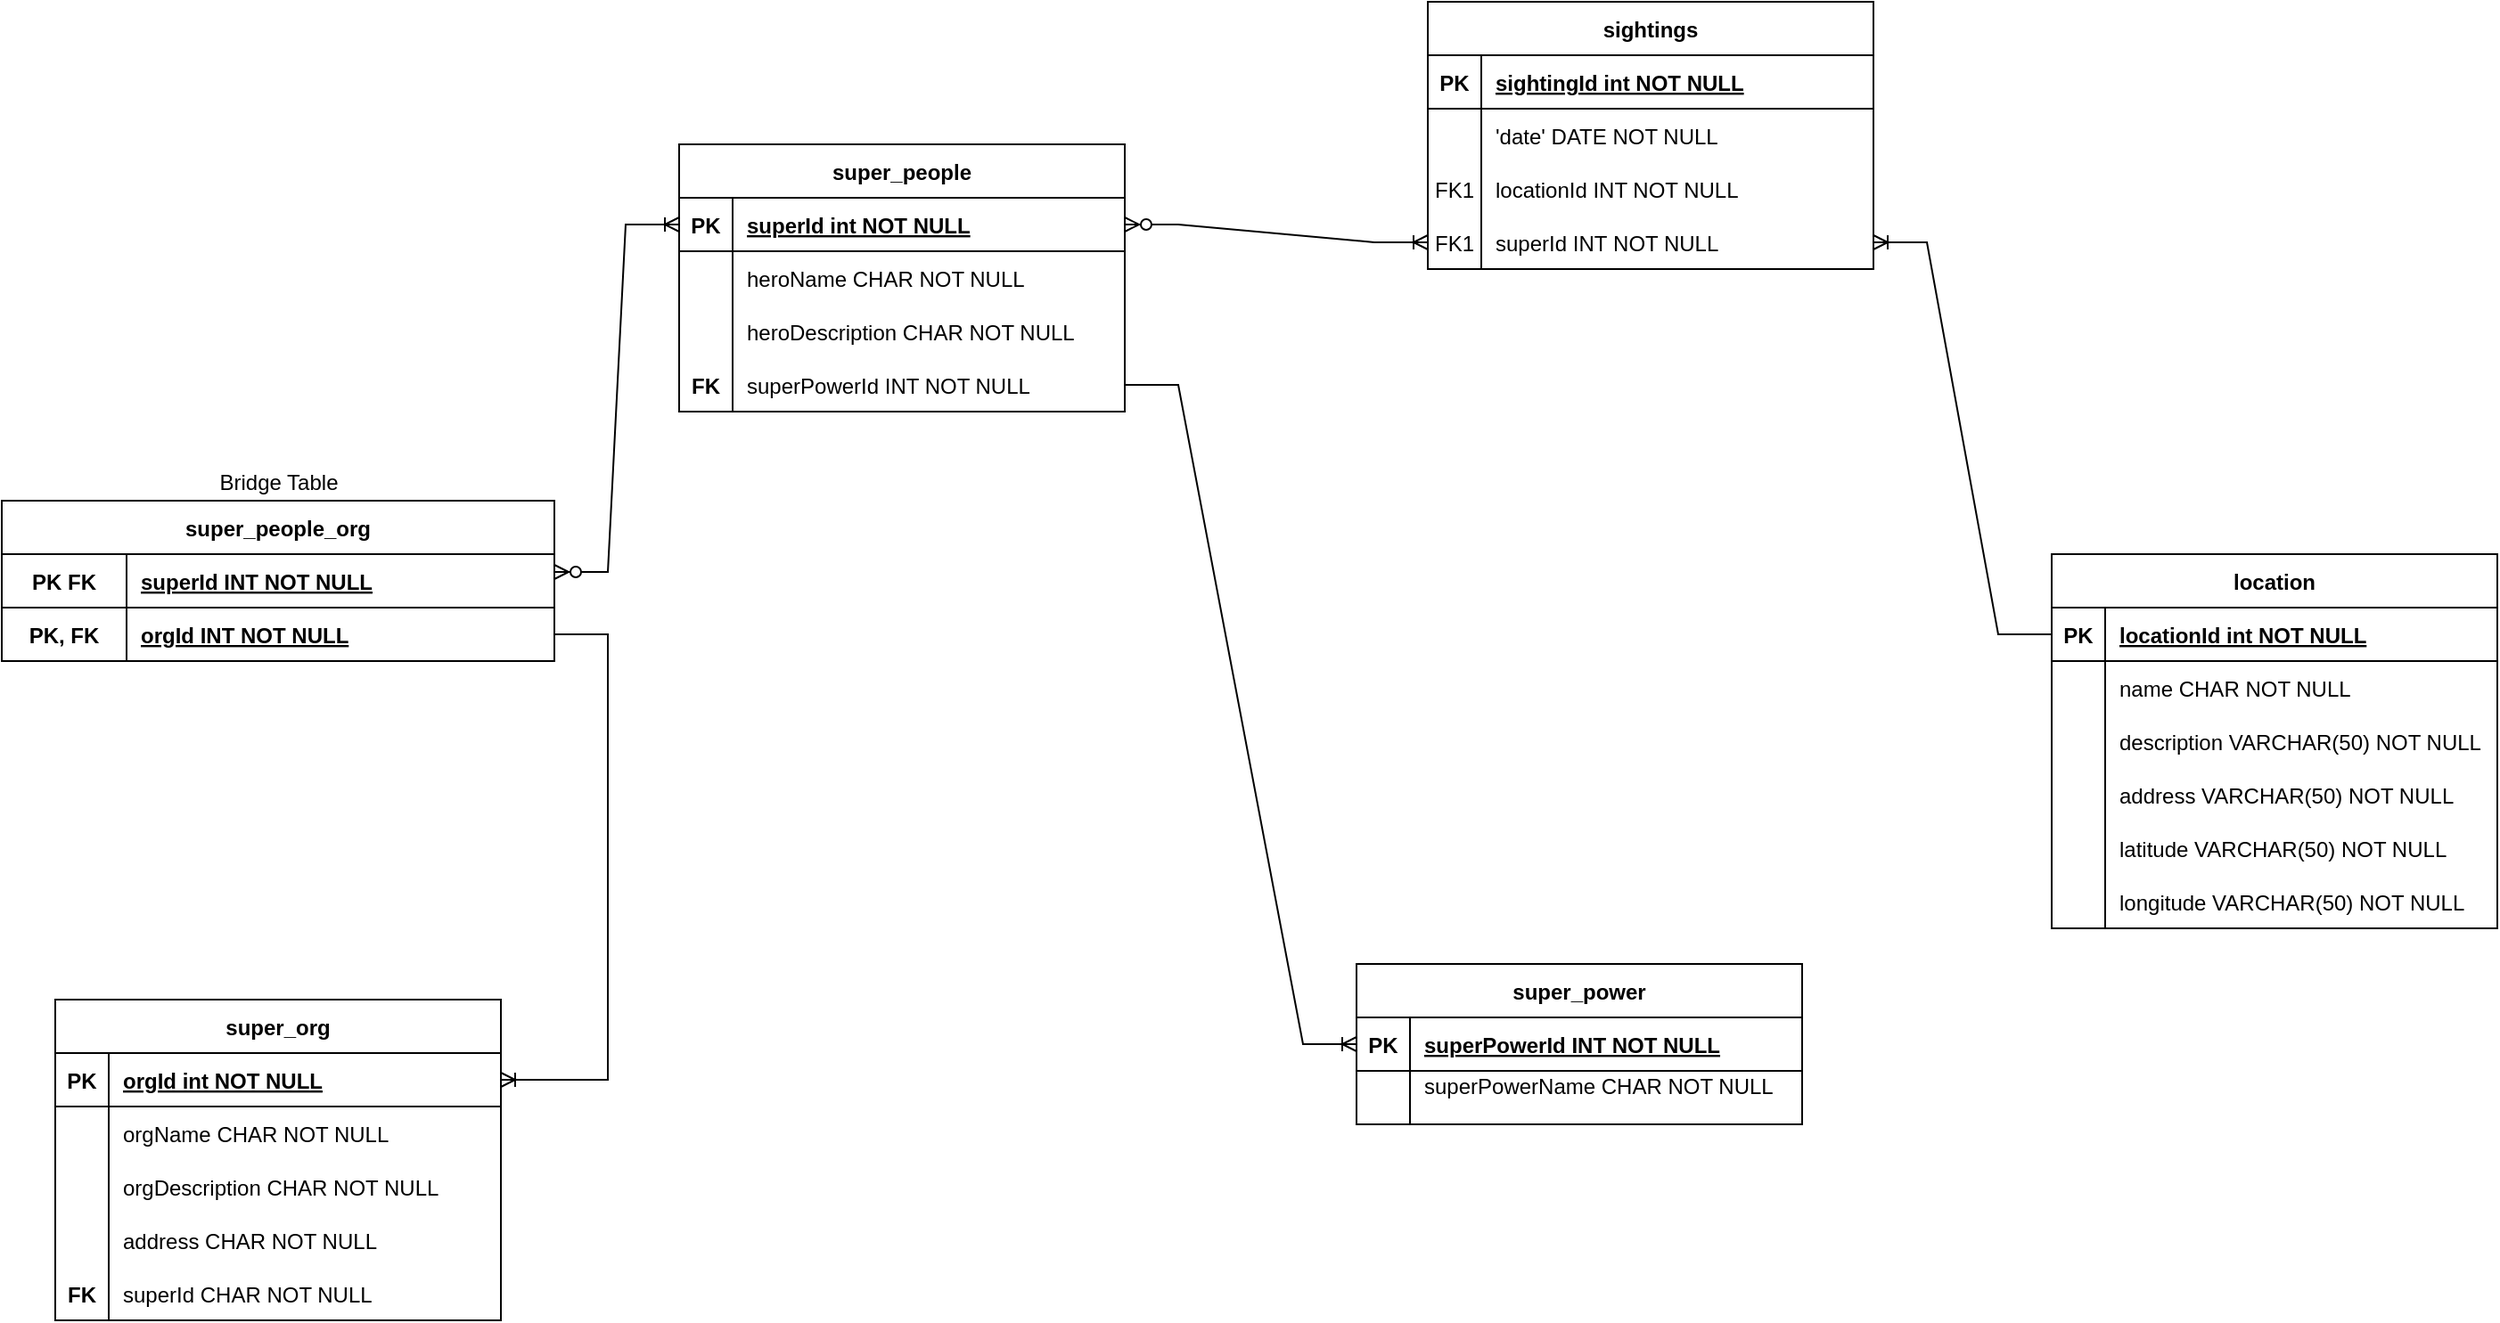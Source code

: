 <mxfile version="19.0.3" type="github">
  <diagram id="R2lEEEUBdFMjLlhIrx00" name="Page-1">
    <mxGraphModel dx="1664" dy="926" grid="1" gridSize="10" guides="1" tooltips="1" connect="1" arrows="1" fold="1" page="1" pageScale="1" pageWidth="850" pageHeight="1100" math="0" shadow="0" extFonts="Permanent Marker^https://fonts.googleapis.com/css?family=Permanent+Marker">
      <root>
        <mxCell id="0" />
        <mxCell id="1" parent="0" />
        <mxCell id="K7NEMgN2-_kQhIA2HiCQ-1" value="super_org" style="shape=table;startSize=30;container=1;collapsible=1;childLayout=tableLayout;fixedRows=1;rowLines=0;fontStyle=1;align=center;resizeLast=1;" parent="1" vertex="1">
          <mxGeometry x="200" y="640" width="250" height="180" as="geometry" />
        </mxCell>
        <mxCell id="K7NEMgN2-_kQhIA2HiCQ-2" value="" style="shape=partialRectangle;collapsible=0;dropTarget=0;pointerEvents=0;fillColor=none;points=[[0,0.5],[1,0.5]];portConstraint=eastwest;top=0;left=0;right=0;bottom=1;" parent="K7NEMgN2-_kQhIA2HiCQ-1" vertex="1">
          <mxGeometry y="30" width="250" height="30" as="geometry" />
        </mxCell>
        <mxCell id="K7NEMgN2-_kQhIA2HiCQ-3" value="PK" style="shape=partialRectangle;overflow=hidden;connectable=0;fillColor=none;top=0;left=0;bottom=0;right=0;fontStyle=1;" parent="K7NEMgN2-_kQhIA2HiCQ-2" vertex="1">
          <mxGeometry width="30" height="30" as="geometry">
            <mxRectangle width="30" height="30" as="alternateBounds" />
          </mxGeometry>
        </mxCell>
        <mxCell id="K7NEMgN2-_kQhIA2HiCQ-4" value="orgId int NOT NULL " style="shape=partialRectangle;overflow=hidden;connectable=0;fillColor=none;top=0;left=0;bottom=0;right=0;align=left;spacingLeft=6;fontStyle=5;" parent="K7NEMgN2-_kQhIA2HiCQ-2" vertex="1">
          <mxGeometry x="30" width="220" height="30" as="geometry">
            <mxRectangle width="220" height="30" as="alternateBounds" />
          </mxGeometry>
        </mxCell>
        <mxCell id="K7NEMgN2-_kQhIA2HiCQ-8" value="" style="shape=partialRectangle;collapsible=0;dropTarget=0;pointerEvents=0;fillColor=none;points=[[0,0.5],[1,0.5]];portConstraint=eastwest;top=0;left=0;right=0;bottom=0;" parent="K7NEMgN2-_kQhIA2HiCQ-1" vertex="1">
          <mxGeometry y="60" width="250" height="30" as="geometry" />
        </mxCell>
        <mxCell id="K7NEMgN2-_kQhIA2HiCQ-9" value="" style="shape=partialRectangle;overflow=hidden;connectable=0;fillColor=none;top=0;left=0;bottom=0;right=0;" parent="K7NEMgN2-_kQhIA2HiCQ-8" vertex="1">
          <mxGeometry width="30" height="30" as="geometry">
            <mxRectangle width="30" height="30" as="alternateBounds" />
          </mxGeometry>
        </mxCell>
        <mxCell id="K7NEMgN2-_kQhIA2HiCQ-10" value="orgName CHAR NOT NULL" style="shape=partialRectangle;overflow=hidden;connectable=0;fillColor=none;top=0;left=0;bottom=0;right=0;align=left;spacingLeft=6;" parent="K7NEMgN2-_kQhIA2HiCQ-8" vertex="1">
          <mxGeometry x="30" width="220" height="30" as="geometry">
            <mxRectangle width="220" height="30" as="alternateBounds" />
          </mxGeometry>
        </mxCell>
        <mxCell id="-p9eMFH9bzSsPWLqID-9-50" value="" style="shape=partialRectangle;collapsible=0;dropTarget=0;pointerEvents=0;fillColor=none;points=[[0,0.5],[1,0.5]];portConstraint=eastwest;top=0;left=0;right=0;bottom=0;" parent="K7NEMgN2-_kQhIA2HiCQ-1" vertex="1">
          <mxGeometry y="90" width="250" height="30" as="geometry" />
        </mxCell>
        <mxCell id="-p9eMFH9bzSsPWLqID-9-51" value="" style="shape=partialRectangle;overflow=hidden;connectable=0;fillColor=none;top=0;left=0;bottom=0;right=0;" parent="-p9eMFH9bzSsPWLqID-9-50" vertex="1">
          <mxGeometry width="30" height="30" as="geometry">
            <mxRectangle width="30" height="30" as="alternateBounds" />
          </mxGeometry>
        </mxCell>
        <mxCell id="-p9eMFH9bzSsPWLqID-9-52" value="orgDescription CHAR NOT NULL" style="shape=partialRectangle;overflow=hidden;connectable=0;fillColor=none;top=0;left=0;bottom=0;right=0;align=left;spacingLeft=6;" parent="-p9eMFH9bzSsPWLqID-9-50" vertex="1">
          <mxGeometry x="30" width="220" height="30" as="geometry">
            <mxRectangle width="220" height="30" as="alternateBounds" />
          </mxGeometry>
        </mxCell>
        <mxCell id="-p9eMFH9bzSsPWLqID-9-53" value="" style="shape=partialRectangle;collapsible=0;dropTarget=0;pointerEvents=0;fillColor=none;points=[[0,0.5],[1,0.5]];portConstraint=eastwest;top=0;left=0;right=0;bottom=0;" parent="K7NEMgN2-_kQhIA2HiCQ-1" vertex="1">
          <mxGeometry y="120" width="250" height="30" as="geometry" />
        </mxCell>
        <mxCell id="-p9eMFH9bzSsPWLqID-9-54" value="" style="shape=partialRectangle;overflow=hidden;connectable=0;fillColor=none;top=0;left=0;bottom=0;right=0;" parent="-p9eMFH9bzSsPWLqID-9-53" vertex="1">
          <mxGeometry width="30" height="30" as="geometry">
            <mxRectangle width="30" height="30" as="alternateBounds" />
          </mxGeometry>
        </mxCell>
        <mxCell id="-p9eMFH9bzSsPWLqID-9-55" value="address CHAR NOT NULL" style="shape=partialRectangle;overflow=hidden;connectable=0;fillColor=none;top=0;left=0;bottom=0;right=0;align=left;spacingLeft=6;" parent="-p9eMFH9bzSsPWLqID-9-53" vertex="1">
          <mxGeometry x="30" width="220" height="30" as="geometry">
            <mxRectangle width="220" height="30" as="alternateBounds" />
          </mxGeometry>
        </mxCell>
        <mxCell id="-p9eMFH9bzSsPWLqID-9-75" value="" style="shape=partialRectangle;collapsible=0;dropTarget=0;pointerEvents=0;fillColor=none;points=[[0,0.5],[1,0.5]];portConstraint=eastwest;top=0;left=0;right=0;bottom=0;" parent="K7NEMgN2-_kQhIA2HiCQ-1" vertex="1">
          <mxGeometry y="150" width="250" height="30" as="geometry" />
        </mxCell>
        <mxCell id="-p9eMFH9bzSsPWLqID-9-76" value="FK" style="shape=partialRectangle;overflow=hidden;connectable=0;fillColor=none;top=0;left=0;bottom=0;right=0;fontStyle=1" parent="-p9eMFH9bzSsPWLqID-9-75" vertex="1">
          <mxGeometry width="30" height="30" as="geometry">
            <mxRectangle width="30" height="30" as="alternateBounds" />
          </mxGeometry>
        </mxCell>
        <mxCell id="-p9eMFH9bzSsPWLqID-9-77" value="superId CHAR NOT NULL" style="shape=partialRectangle;overflow=hidden;connectable=0;fillColor=none;top=0;left=0;bottom=0;right=0;align=left;spacingLeft=6;" parent="-p9eMFH9bzSsPWLqID-9-75" vertex="1">
          <mxGeometry x="30" width="220" height="30" as="geometry">
            <mxRectangle width="220" height="30" as="alternateBounds" />
          </mxGeometry>
        </mxCell>
        <mxCell id="K7NEMgN2-_kQhIA2HiCQ-20" value="sightings" style="shape=table;startSize=30;container=1;collapsible=1;childLayout=tableLayout;fixedRows=1;rowLines=0;fontStyle=1;align=center;resizeLast=1;" parent="1" vertex="1">
          <mxGeometry x="970" y="80" width="250" height="150" as="geometry" />
        </mxCell>
        <mxCell id="K7NEMgN2-_kQhIA2HiCQ-21" value="" style="shape=partialRectangle;collapsible=0;dropTarget=0;pointerEvents=0;fillColor=none;points=[[0,0.5],[1,0.5]];portConstraint=eastwest;top=0;left=0;right=0;bottom=1;" parent="K7NEMgN2-_kQhIA2HiCQ-20" vertex="1">
          <mxGeometry y="30" width="250" height="30" as="geometry" />
        </mxCell>
        <mxCell id="K7NEMgN2-_kQhIA2HiCQ-22" value="PK" style="shape=partialRectangle;overflow=hidden;connectable=0;fillColor=none;top=0;left=0;bottom=0;right=0;fontStyle=1;" parent="K7NEMgN2-_kQhIA2HiCQ-21" vertex="1">
          <mxGeometry width="30" height="30" as="geometry">
            <mxRectangle width="30" height="30" as="alternateBounds" />
          </mxGeometry>
        </mxCell>
        <mxCell id="K7NEMgN2-_kQhIA2HiCQ-23" value="sightingId int NOT NULL " style="shape=partialRectangle;overflow=hidden;connectable=0;fillColor=none;top=0;left=0;bottom=0;right=0;align=left;spacingLeft=6;fontStyle=5;" parent="K7NEMgN2-_kQhIA2HiCQ-21" vertex="1">
          <mxGeometry x="30" width="220" height="30" as="geometry">
            <mxRectangle width="220" height="30" as="alternateBounds" />
          </mxGeometry>
        </mxCell>
        <mxCell id="K7NEMgN2-_kQhIA2HiCQ-27" value="" style="shape=partialRectangle;collapsible=0;dropTarget=0;pointerEvents=0;fillColor=none;points=[[0,0.5],[1,0.5]];portConstraint=eastwest;top=0;left=0;right=0;bottom=0;" parent="K7NEMgN2-_kQhIA2HiCQ-20" vertex="1">
          <mxGeometry y="60" width="250" height="30" as="geometry" />
        </mxCell>
        <mxCell id="K7NEMgN2-_kQhIA2HiCQ-28" value="" style="shape=partialRectangle;overflow=hidden;connectable=0;fillColor=none;top=0;left=0;bottom=0;right=0;" parent="K7NEMgN2-_kQhIA2HiCQ-27" vertex="1">
          <mxGeometry width="30" height="30" as="geometry">
            <mxRectangle width="30" height="30" as="alternateBounds" />
          </mxGeometry>
        </mxCell>
        <mxCell id="K7NEMgN2-_kQhIA2HiCQ-29" value="&#39;date&#39; DATE NOT NULL" style="shape=partialRectangle;overflow=hidden;connectable=0;fillColor=none;top=0;left=0;bottom=0;right=0;align=left;spacingLeft=6;" parent="K7NEMgN2-_kQhIA2HiCQ-27" vertex="1">
          <mxGeometry x="30" width="220" height="30" as="geometry">
            <mxRectangle width="220" height="30" as="alternateBounds" />
          </mxGeometry>
        </mxCell>
        <mxCell id="K7NEMgN2-_kQhIA2HiCQ-24" value="" style="shape=partialRectangle;collapsible=0;dropTarget=0;pointerEvents=0;fillColor=none;points=[[0,0.5],[1,0.5]];portConstraint=eastwest;top=0;left=0;right=0;bottom=0;" parent="K7NEMgN2-_kQhIA2HiCQ-20" vertex="1">
          <mxGeometry y="90" width="250" height="30" as="geometry" />
        </mxCell>
        <mxCell id="K7NEMgN2-_kQhIA2HiCQ-25" value="FK1" style="shape=partialRectangle;overflow=hidden;connectable=0;fillColor=none;top=0;left=0;bottom=0;right=0;" parent="K7NEMgN2-_kQhIA2HiCQ-24" vertex="1">
          <mxGeometry width="30" height="30" as="geometry">
            <mxRectangle width="30" height="30" as="alternateBounds" />
          </mxGeometry>
        </mxCell>
        <mxCell id="K7NEMgN2-_kQhIA2HiCQ-26" value="locationId INT NOT NULL" style="shape=partialRectangle;overflow=hidden;connectable=0;fillColor=none;top=0;left=0;bottom=0;right=0;align=left;spacingLeft=6;" parent="K7NEMgN2-_kQhIA2HiCQ-24" vertex="1">
          <mxGeometry x="30" width="220" height="30" as="geometry">
            <mxRectangle width="220" height="30" as="alternateBounds" />
          </mxGeometry>
        </mxCell>
        <mxCell id="-p9eMFH9bzSsPWLqID-9-38" value="" style="shape=partialRectangle;collapsible=0;dropTarget=0;pointerEvents=0;fillColor=none;points=[[0,0.5],[1,0.5]];portConstraint=eastwest;top=0;left=0;right=0;bottom=0;" parent="K7NEMgN2-_kQhIA2HiCQ-20" vertex="1">
          <mxGeometry y="120" width="250" height="30" as="geometry" />
        </mxCell>
        <mxCell id="-p9eMFH9bzSsPWLqID-9-39" value="FK1" style="shape=partialRectangle;overflow=hidden;connectable=0;fillColor=none;top=0;left=0;bottom=0;right=0;" parent="-p9eMFH9bzSsPWLqID-9-38" vertex="1">
          <mxGeometry width="30" height="30" as="geometry">
            <mxRectangle width="30" height="30" as="alternateBounds" />
          </mxGeometry>
        </mxCell>
        <mxCell id="-p9eMFH9bzSsPWLqID-9-40" value="superId INT NOT NULL" style="shape=partialRectangle;overflow=hidden;connectable=0;fillColor=none;top=0;left=0;bottom=0;right=0;align=left;spacingLeft=6;" parent="-p9eMFH9bzSsPWLqID-9-38" vertex="1">
          <mxGeometry x="30" width="220" height="30" as="geometry">
            <mxRectangle width="220" height="30" as="alternateBounds" />
          </mxGeometry>
        </mxCell>
        <mxCell id="K7NEMgN2-_kQhIA2HiCQ-30" value="super_people" style="shape=table;startSize=30;container=1;collapsible=1;childLayout=tableLayout;fixedRows=1;rowLines=0;fontStyle=1;align=center;resizeLast=1;" parent="1" vertex="1">
          <mxGeometry x="550" y="160" width="250" height="150" as="geometry" />
        </mxCell>
        <mxCell id="K7NEMgN2-_kQhIA2HiCQ-31" value="" style="shape=partialRectangle;collapsible=0;dropTarget=0;pointerEvents=0;fillColor=none;points=[[0,0.5],[1,0.5]];portConstraint=eastwest;top=0;left=0;right=0;bottom=1;" parent="K7NEMgN2-_kQhIA2HiCQ-30" vertex="1">
          <mxGeometry y="30" width="250" height="30" as="geometry" />
        </mxCell>
        <mxCell id="K7NEMgN2-_kQhIA2HiCQ-32" value="PK" style="shape=partialRectangle;overflow=hidden;connectable=0;fillColor=none;top=0;left=0;bottom=0;right=0;fontStyle=1;" parent="K7NEMgN2-_kQhIA2HiCQ-31" vertex="1">
          <mxGeometry width="30" height="30" as="geometry">
            <mxRectangle width="30" height="30" as="alternateBounds" />
          </mxGeometry>
        </mxCell>
        <mxCell id="K7NEMgN2-_kQhIA2HiCQ-33" value="superId int NOT NULL " style="shape=partialRectangle;overflow=hidden;connectable=0;fillColor=none;top=0;left=0;bottom=0;right=0;align=left;spacingLeft=6;fontStyle=5;" parent="K7NEMgN2-_kQhIA2HiCQ-31" vertex="1">
          <mxGeometry x="30" width="220" height="30" as="geometry">
            <mxRectangle width="220" height="30" as="alternateBounds" />
          </mxGeometry>
        </mxCell>
        <mxCell id="K7NEMgN2-_kQhIA2HiCQ-34" value="" style="shape=partialRectangle;collapsible=0;dropTarget=0;pointerEvents=0;fillColor=none;points=[[0,0.5],[1,0.5]];portConstraint=eastwest;top=0;left=0;right=0;bottom=0;" parent="K7NEMgN2-_kQhIA2HiCQ-30" vertex="1">
          <mxGeometry y="60" width="250" height="30" as="geometry" />
        </mxCell>
        <mxCell id="K7NEMgN2-_kQhIA2HiCQ-35" value="" style="shape=partialRectangle;overflow=hidden;connectable=0;fillColor=none;top=0;left=0;bottom=0;right=0;" parent="K7NEMgN2-_kQhIA2HiCQ-34" vertex="1">
          <mxGeometry width="30" height="30" as="geometry">
            <mxRectangle width="30" height="30" as="alternateBounds" />
          </mxGeometry>
        </mxCell>
        <mxCell id="K7NEMgN2-_kQhIA2HiCQ-36" value="heroName CHAR NOT NULL" style="shape=partialRectangle;overflow=hidden;connectable=0;fillColor=none;top=0;left=0;bottom=0;right=0;align=left;spacingLeft=6;" parent="K7NEMgN2-_kQhIA2HiCQ-34" vertex="1">
          <mxGeometry x="30" width="220" height="30" as="geometry">
            <mxRectangle width="220" height="30" as="alternateBounds" />
          </mxGeometry>
        </mxCell>
        <mxCell id="-p9eMFH9bzSsPWLqID-9-41" value="" style="shape=partialRectangle;collapsible=0;dropTarget=0;pointerEvents=0;fillColor=none;points=[[0,0.5],[1,0.5]];portConstraint=eastwest;top=0;left=0;right=0;bottom=0;" parent="K7NEMgN2-_kQhIA2HiCQ-30" vertex="1">
          <mxGeometry y="90" width="250" height="30" as="geometry" />
        </mxCell>
        <mxCell id="-p9eMFH9bzSsPWLqID-9-42" value="" style="shape=partialRectangle;overflow=hidden;connectable=0;fillColor=none;top=0;left=0;bottom=0;right=0;" parent="-p9eMFH9bzSsPWLqID-9-41" vertex="1">
          <mxGeometry width="30" height="30" as="geometry">
            <mxRectangle width="30" height="30" as="alternateBounds" />
          </mxGeometry>
        </mxCell>
        <mxCell id="-p9eMFH9bzSsPWLqID-9-43" value="heroDescription CHAR NOT NULL" style="shape=partialRectangle;overflow=hidden;connectable=0;fillColor=none;top=0;left=0;bottom=0;right=0;align=left;spacingLeft=6;" parent="-p9eMFH9bzSsPWLqID-9-41" vertex="1">
          <mxGeometry x="30" width="220" height="30" as="geometry">
            <mxRectangle width="220" height="30" as="alternateBounds" />
          </mxGeometry>
        </mxCell>
        <mxCell id="-p9eMFH9bzSsPWLqID-9-44" value="" style="shape=partialRectangle;collapsible=0;dropTarget=0;pointerEvents=0;fillColor=none;points=[[0,0.5],[1,0.5]];portConstraint=eastwest;top=0;left=0;right=0;bottom=0;" parent="K7NEMgN2-_kQhIA2HiCQ-30" vertex="1">
          <mxGeometry y="120" width="250" height="30" as="geometry" />
        </mxCell>
        <mxCell id="-p9eMFH9bzSsPWLqID-9-45" value="FK" style="shape=partialRectangle;overflow=hidden;connectable=0;fillColor=none;top=0;left=0;bottom=0;right=0;fontStyle=1" parent="-p9eMFH9bzSsPWLqID-9-44" vertex="1">
          <mxGeometry width="30" height="30" as="geometry">
            <mxRectangle width="30" height="30" as="alternateBounds" />
          </mxGeometry>
        </mxCell>
        <mxCell id="-p9eMFH9bzSsPWLqID-9-46" value="superPowerId INT NOT NULL" style="shape=partialRectangle;overflow=hidden;connectable=0;fillColor=none;top=0;left=0;bottom=0;right=0;align=left;spacingLeft=6;" parent="-p9eMFH9bzSsPWLqID-9-44" vertex="1">
          <mxGeometry x="30" width="220" height="30" as="geometry">
            <mxRectangle width="220" height="30" as="alternateBounds" />
          </mxGeometry>
        </mxCell>
        <mxCell id="K7NEMgN2-_kQhIA2HiCQ-37" value="super_power" style="shape=table;startSize=30;container=1;collapsible=1;childLayout=tableLayout;fixedRows=1;rowLines=0;fontStyle=1;align=center;resizeLast=1;" parent="1" vertex="1">
          <mxGeometry x="930" y="620" width="250" height="90" as="geometry" />
        </mxCell>
        <mxCell id="K7NEMgN2-_kQhIA2HiCQ-38" value="" style="shape=partialRectangle;collapsible=0;dropTarget=0;pointerEvents=0;fillColor=none;points=[[0,0.5],[1,0.5]];portConstraint=eastwest;top=0;left=0;right=0;bottom=1;" parent="K7NEMgN2-_kQhIA2HiCQ-37" vertex="1">
          <mxGeometry y="30" width="250" height="30" as="geometry" />
        </mxCell>
        <mxCell id="K7NEMgN2-_kQhIA2HiCQ-39" value="PK" style="shape=partialRectangle;overflow=hidden;connectable=0;fillColor=none;top=0;left=0;bottom=0;right=0;fontStyle=1;" parent="K7NEMgN2-_kQhIA2HiCQ-38" vertex="1">
          <mxGeometry width="30" height="30" as="geometry">
            <mxRectangle width="30" height="30" as="alternateBounds" />
          </mxGeometry>
        </mxCell>
        <mxCell id="K7NEMgN2-_kQhIA2HiCQ-40" value="superPowerId INT NOT NULL " style="shape=partialRectangle;overflow=hidden;connectable=0;fillColor=none;top=0;left=0;bottom=0;right=0;align=left;spacingLeft=6;fontStyle=5;" parent="K7NEMgN2-_kQhIA2HiCQ-38" vertex="1">
          <mxGeometry x="30" width="220" height="30" as="geometry">
            <mxRectangle width="220" height="30" as="alternateBounds" />
          </mxGeometry>
        </mxCell>
        <mxCell id="K7NEMgN2-_kQhIA2HiCQ-41" value="" style="shape=partialRectangle;collapsible=0;dropTarget=0;pointerEvents=0;fillColor=none;points=[[0,0.5],[1,0.5]];portConstraint=eastwest;top=0;left=0;right=0;bottom=0;" parent="K7NEMgN2-_kQhIA2HiCQ-37" vertex="1">
          <mxGeometry y="60" width="250" height="30" as="geometry" />
        </mxCell>
        <mxCell id="K7NEMgN2-_kQhIA2HiCQ-42" value="" style="shape=partialRectangle;overflow=hidden;connectable=0;fillColor=none;top=0;left=0;bottom=0;right=0;" parent="K7NEMgN2-_kQhIA2HiCQ-41" vertex="1">
          <mxGeometry width="30" height="30" as="geometry">
            <mxRectangle width="30" height="30" as="alternateBounds" />
          </mxGeometry>
        </mxCell>
        <mxCell id="K7NEMgN2-_kQhIA2HiCQ-43" value="superPowerName CHAR NOT NULL&#xa;" style="shape=partialRectangle;overflow=hidden;connectable=0;fillColor=none;top=0;left=0;bottom=0;right=0;align=left;spacingLeft=6;" parent="K7NEMgN2-_kQhIA2HiCQ-41" vertex="1">
          <mxGeometry x="30" width="220" height="30" as="geometry">
            <mxRectangle width="220" height="30" as="alternateBounds" />
          </mxGeometry>
        </mxCell>
        <mxCell id="K7NEMgN2-_kQhIA2HiCQ-44" value="location" style="shape=table;startSize=30;container=1;collapsible=1;childLayout=tableLayout;fixedRows=1;rowLines=0;fontStyle=1;align=center;resizeLast=1;" parent="1" vertex="1">
          <mxGeometry x="1320" y="390" width="250" height="210" as="geometry" />
        </mxCell>
        <mxCell id="K7NEMgN2-_kQhIA2HiCQ-45" value="" style="shape=partialRectangle;collapsible=0;dropTarget=0;pointerEvents=0;fillColor=none;points=[[0,0.5],[1,0.5]];portConstraint=eastwest;top=0;left=0;right=0;bottom=1;" parent="K7NEMgN2-_kQhIA2HiCQ-44" vertex="1">
          <mxGeometry y="30" width="250" height="30" as="geometry" />
        </mxCell>
        <mxCell id="K7NEMgN2-_kQhIA2HiCQ-46" value="PK" style="shape=partialRectangle;overflow=hidden;connectable=0;fillColor=none;top=0;left=0;bottom=0;right=0;fontStyle=1;" parent="K7NEMgN2-_kQhIA2HiCQ-45" vertex="1">
          <mxGeometry width="30" height="30" as="geometry">
            <mxRectangle width="30" height="30" as="alternateBounds" />
          </mxGeometry>
        </mxCell>
        <mxCell id="K7NEMgN2-_kQhIA2HiCQ-47" value="locationId int NOT NULL " style="shape=partialRectangle;overflow=hidden;connectable=0;fillColor=none;top=0;left=0;bottom=0;right=0;align=left;spacingLeft=6;fontStyle=5;" parent="K7NEMgN2-_kQhIA2HiCQ-45" vertex="1">
          <mxGeometry x="30" width="220" height="30" as="geometry">
            <mxRectangle width="220" height="30" as="alternateBounds" />
          </mxGeometry>
        </mxCell>
        <mxCell id="K7NEMgN2-_kQhIA2HiCQ-48" value="" style="shape=partialRectangle;collapsible=0;dropTarget=0;pointerEvents=0;fillColor=none;points=[[0,0.5],[1,0.5]];portConstraint=eastwest;top=0;left=0;right=0;bottom=0;" parent="K7NEMgN2-_kQhIA2HiCQ-44" vertex="1">
          <mxGeometry y="60" width="250" height="30" as="geometry" />
        </mxCell>
        <mxCell id="K7NEMgN2-_kQhIA2HiCQ-49" value="" style="shape=partialRectangle;overflow=hidden;connectable=0;fillColor=none;top=0;left=0;bottom=0;right=0;" parent="K7NEMgN2-_kQhIA2HiCQ-48" vertex="1">
          <mxGeometry width="30" height="30" as="geometry">
            <mxRectangle width="30" height="30" as="alternateBounds" />
          </mxGeometry>
        </mxCell>
        <mxCell id="K7NEMgN2-_kQhIA2HiCQ-50" value="name CHAR NOT NULL" style="shape=partialRectangle;overflow=hidden;connectable=0;fillColor=none;top=0;left=0;bottom=0;right=0;align=left;spacingLeft=6;" parent="K7NEMgN2-_kQhIA2HiCQ-48" vertex="1">
          <mxGeometry x="30" width="220" height="30" as="geometry">
            <mxRectangle width="220" height="30" as="alternateBounds" />
          </mxGeometry>
        </mxCell>
        <mxCell id="-p9eMFH9bzSsPWLqID-9-4" value="" style="shape=partialRectangle;collapsible=0;dropTarget=0;pointerEvents=0;fillColor=none;points=[[0,0.5],[1,0.5]];portConstraint=eastwest;top=0;left=0;right=0;bottom=0;" parent="K7NEMgN2-_kQhIA2HiCQ-44" vertex="1">
          <mxGeometry y="90" width="250" height="30" as="geometry" />
        </mxCell>
        <mxCell id="-p9eMFH9bzSsPWLqID-9-5" value="" style="shape=partialRectangle;overflow=hidden;connectable=0;fillColor=none;top=0;left=0;bottom=0;right=0;" parent="-p9eMFH9bzSsPWLqID-9-4" vertex="1">
          <mxGeometry width="30" height="30" as="geometry">
            <mxRectangle width="30" height="30" as="alternateBounds" />
          </mxGeometry>
        </mxCell>
        <mxCell id="-p9eMFH9bzSsPWLqID-9-6" value="description VARCHAR(50) NOT NULL" style="shape=partialRectangle;overflow=hidden;connectable=0;fillColor=none;top=0;left=0;bottom=0;right=0;align=left;spacingLeft=6;" parent="-p9eMFH9bzSsPWLqID-9-4" vertex="1">
          <mxGeometry x="30" width="220" height="30" as="geometry">
            <mxRectangle width="220" height="30" as="alternateBounds" />
          </mxGeometry>
        </mxCell>
        <mxCell id="-p9eMFH9bzSsPWLqID-9-1" value="" style="shape=partialRectangle;collapsible=0;dropTarget=0;pointerEvents=0;fillColor=none;points=[[0,0.5],[1,0.5]];portConstraint=eastwest;top=0;left=0;right=0;bottom=0;" parent="K7NEMgN2-_kQhIA2HiCQ-44" vertex="1">
          <mxGeometry y="120" width="250" height="30" as="geometry" />
        </mxCell>
        <mxCell id="-p9eMFH9bzSsPWLqID-9-2" value="" style="shape=partialRectangle;overflow=hidden;connectable=0;fillColor=none;top=0;left=0;bottom=0;right=0;" parent="-p9eMFH9bzSsPWLqID-9-1" vertex="1">
          <mxGeometry width="30" height="30" as="geometry">
            <mxRectangle width="30" height="30" as="alternateBounds" />
          </mxGeometry>
        </mxCell>
        <mxCell id="-p9eMFH9bzSsPWLqID-9-3" value="address VARCHAR(50) NOT NULL" style="shape=partialRectangle;overflow=hidden;connectable=0;fillColor=none;top=0;left=0;bottom=0;right=0;align=left;spacingLeft=6;" parent="-p9eMFH9bzSsPWLqID-9-1" vertex="1">
          <mxGeometry x="30" width="220" height="30" as="geometry">
            <mxRectangle width="220" height="30" as="alternateBounds" />
          </mxGeometry>
        </mxCell>
        <mxCell id="-p9eMFH9bzSsPWLqID-9-10" value="" style="shape=partialRectangle;collapsible=0;dropTarget=0;pointerEvents=0;fillColor=none;points=[[0,0.5],[1,0.5]];portConstraint=eastwest;top=0;left=0;right=0;bottom=0;" parent="K7NEMgN2-_kQhIA2HiCQ-44" vertex="1">
          <mxGeometry y="150" width="250" height="30" as="geometry" />
        </mxCell>
        <mxCell id="-p9eMFH9bzSsPWLqID-9-11" value="" style="shape=partialRectangle;overflow=hidden;connectable=0;fillColor=none;top=0;left=0;bottom=0;right=0;" parent="-p9eMFH9bzSsPWLqID-9-10" vertex="1">
          <mxGeometry width="30" height="30" as="geometry">
            <mxRectangle width="30" height="30" as="alternateBounds" />
          </mxGeometry>
        </mxCell>
        <mxCell id="-p9eMFH9bzSsPWLqID-9-12" value="latitude VARCHAR(50) NOT NULL" style="shape=partialRectangle;overflow=hidden;connectable=0;fillColor=none;top=0;left=0;bottom=0;right=0;align=left;spacingLeft=6;" parent="-p9eMFH9bzSsPWLqID-9-10" vertex="1">
          <mxGeometry x="30" width="220" height="30" as="geometry">
            <mxRectangle width="220" height="30" as="alternateBounds" />
          </mxGeometry>
        </mxCell>
        <mxCell id="-p9eMFH9bzSsPWLqID-9-7" value="" style="shape=partialRectangle;collapsible=0;dropTarget=0;pointerEvents=0;fillColor=none;points=[[0,0.5],[1,0.5]];portConstraint=eastwest;top=0;left=0;right=0;bottom=0;" parent="K7NEMgN2-_kQhIA2HiCQ-44" vertex="1">
          <mxGeometry y="180" width="250" height="30" as="geometry" />
        </mxCell>
        <mxCell id="-p9eMFH9bzSsPWLqID-9-8" value="" style="shape=partialRectangle;overflow=hidden;connectable=0;fillColor=none;top=0;left=0;bottom=0;right=0;" parent="-p9eMFH9bzSsPWLqID-9-7" vertex="1">
          <mxGeometry width="30" height="30" as="geometry">
            <mxRectangle width="30" height="30" as="alternateBounds" />
          </mxGeometry>
        </mxCell>
        <mxCell id="-p9eMFH9bzSsPWLqID-9-9" value="longitude VARCHAR(50) NOT NULL" style="shape=partialRectangle;overflow=hidden;connectable=0;fillColor=none;top=0;left=0;bottom=0;right=0;align=left;spacingLeft=6;" parent="-p9eMFH9bzSsPWLqID-9-7" vertex="1">
          <mxGeometry x="30" width="220" height="30" as="geometry">
            <mxRectangle width="220" height="30" as="alternateBounds" />
          </mxGeometry>
        </mxCell>
        <mxCell id="K7NEMgN2-_kQhIA2HiCQ-63" value="super_people_org" style="shape=table;startSize=30;container=1;collapsible=1;childLayout=tableLayout;fixedRows=1;rowLines=0;fontStyle=1;align=center;resizeLast=1;" parent="1" vertex="1">
          <mxGeometry x="170" y="360" width="310" height="90" as="geometry" />
        </mxCell>
        <mxCell id="K7NEMgN2-_kQhIA2HiCQ-64" value="" style="shape=partialRectangle;collapsible=0;dropTarget=0;pointerEvents=0;fillColor=none;points=[[0,0.5],[1,0.5]];portConstraint=eastwest;top=0;left=0;right=0;bottom=1;" parent="K7NEMgN2-_kQhIA2HiCQ-63" vertex="1">
          <mxGeometry y="30" width="310" height="30" as="geometry" />
        </mxCell>
        <mxCell id="K7NEMgN2-_kQhIA2HiCQ-65" value="PK FK" style="shape=partialRectangle;overflow=hidden;connectable=0;fillColor=none;top=0;left=0;bottom=0;right=0;fontStyle=1;" parent="K7NEMgN2-_kQhIA2HiCQ-64" vertex="1">
          <mxGeometry width="70" height="30" as="geometry">
            <mxRectangle width="70" height="30" as="alternateBounds" />
          </mxGeometry>
        </mxCell>
        <mxCell id="K7NEMgN2-_kQhIA2HiCQ-66" value="superId INT NOT NULL " style="shape=partialRectangle;overflow=hidden;connectable=0;fillColor=none;top=0;left=0;bottom=0;right=0;align=left;spacingLeft=6;fontStyle=5;" parent="K7NEMgN2-_kQhIA2HiCQ-64" vertex="1">
          <mxGeometry x="70" width="240" height="30" as="geometry">
            <mxRectangle width="240" height="30" as="alternateBounds" />
          </mxGeometry>
        </mxCell>
        <mxCell id="K7NEMgN2-_kQhIA2HiCQ-67" value="" style="shape=partialRectangle;collapsible=0;dropTarget=0;pointerEvents=0;fillColor=none;points=[[0,0.5],[1,0.5]];portConstraint=eastwest;top=0;left=0;right=0;bottom=1;" parent="K7NEMgN2-_kQhIA2HiCQ-63" vertex="1">
          <mxGeometry y="60" width="310" height="30" as="geometry" />
        </mxCell>
        <mxCell id="K7NEMgN2-_kQhIA2HiCQ-68" value="PK, FK" style="shape=partialRectangle;overflow=hidden;connectable=0;fillColor=none;top=0;left=0;bottom=0;right=0;fontStyle=1;" parent="K7NEMgN2-_kQhIA2HiCQ-67" vertex="1">
          <mxGeometry width="70" height="30" as="geometry">
            <mxRectangle width="70" height="30" as="alternateBounds" />
          </mxGeometry>
        </mxCell>
        <mxCell id="K7NEMgN2-_kQhIA2HiCQ-69" value="orgId INT NOT NULL " style="shape=partialRectangle;overflow=hidden;connectable=0;fillColor=none;top=0;left=0;bottom=0;right=0;align=left;spacingLeft=6;fontStyle=5;" parent="K7NEMgN2-_kQhIA2HiCQ-67" vertex="1">
          <mxGeometry x="70" width="240" height="30" as="geometry">
            <mxRectangle width="240" height="30" as="alternateBounds" />
          </mxGeometry>
        </mxCell>
        <mxCell id="-p9eMFH9bzSsPWLqID-9-56" value="" style="shape=partialRectangle;collapsible=0;dropTarget=0;pointerEvents=0;fillColor=none;points=[[0,0.5],[1,0.5]];portConstraint=eastwest;top=0;left=0;right=0;bottom=0;" parent="1" vertex="1">
          <mxGeometry x="580" y="230" width="250" height="30" as="geometry" />
        </mxCell>
        <mxCell id="-p9eMFH9bzSsPWLqID-9-82" value="" style="edgeStyle=entityRelationEdgeStyle;fontSize=12;html=1;endArrow=ERoneToMany;rounded=0;entryX=1;entryY=0.5;entryDx=0;entryDy=0;" parent="1" source="K7NEMgN2-_kQhIA2HiCQ-67" target="K7NEMgN2-_kQhIA2HiCQ-2" edge="1">
          <mxGeometry width="100" height="100" relative="1" as="geometry">
            <mxPoint x="177" y="437" as="sourcePoint" />
            <mxPoint x="120" y="680" as="targetPoint" />
          </mxGeometry>
        </mxCell>
        <mxCell id="-p9eMFH9bzSsPWLqID-9-88" value="" style="edgeStyle=entityRelationEdgeStyle;fontSize=12;html=1;endArrow=ERoneToMany;rounded=0;exitX=1;exitY=0.5;exitDx=0;exitDy=0;entryX=0;entryY=0.5;entryDx=0;entryDy=0;" parent="1" source="-p9eMFH9bzSsPWLqID-9-44" target="K7NEMgN2-_kQhIA2HiCQ-38" edge="1">
          <mxGeometry width="100" height="100" relative="1" as="geometry">
            <mxPoint x="1050" y="330" as="sourcePoint" />
            <mxPoint x="1000" y="290" as="targetPoint" />
          </mxGeometry>
        </mxCell>
        <mxCell id="-p9eMFH9bzSsPWLqID-9-89" value="" style="edgeStyle=entityRelationEdgeStyle;fontSize=12;html=1;endArrow=ERoneToMany;rounded=0;entryX=1;entryY=0.5;entryDx=0;entryDy=0;exitX=0;exitY=0.5;exitDx=0;exitDy=0;" parent="1" source="K7NEMgN2-_kQhIA2HiCQ-45" target="-p9eMFH9bzSsPWLqID-9-38" edge="1">
          <mxGeometry width="100" height="100" relative="1" as="geometry">
            <mxPoint x="1360" y="380" as="sourcePoint" />
            <mxPoint x="1460" y="280" as="targetPoint" />
          </mxGeometry>
        </mxCell>
        <mxCell id="-p9eMFH9bzSsPWLqID-9-90" value="" style="edgeStyle=entityRelationEdgeStyle;fontSize=12;html=1;endArrow=ERoneToMany;startArrow=ERzeroToMany;rounded=0;entryX=0;entryY=0.5;entryDx=0;entryDy=0;" parent="1" target="K7NEMgN2-_kQhIA2HiCQ-31" edge="1">
          <mxGeometry width="100" height="100" relative="1" as="geometry">
            <mxPoint x="480" y="400" as="sourcePoint" />
            <mxPoint x="580" y="300" as="targetPoint" />
          </mxGeometry>
        </mxCell>
        <mxCell id="-p9eMFH9bzSsPWLqID-9-91" value="" style="edgeStyle=entityRelationEdgeStyle;fontSize=12;html=1;endArrow=ERoneToMany;startArrow=ERzeroToMany;rounded=0;entryX=0;entryY=0.5;entryDx=0;entryDy=0;" parent="1" target="-p9eMFH9bzSsPWLqID-9-38" edge="1">
          <mxGeometry width="100" height="100" relative="1" as="geometry">
            <mxPoint x="800" y="205" as="sourcePoint" />
            <mxPoint x="900" y="105" as="targetPoint" />
          </mxGeometry>
        </mxCell>
        <mxCell id="4Vamv1tvi6ZveLvBBQl9-2" value="Bridge Table" style="text;html=1;align=center;verticalAlign=middle;resizable=0;points=[];autosize=1;strokeColor=none;fillColor=none;" vertex="1" parent="1">
          <mxGeometry x="285" y="340" width="80" height="20" as="geometry" />
        </mxCell>
      </root>
    </mxGraphModel>
  </diagram>
</mxfile>

